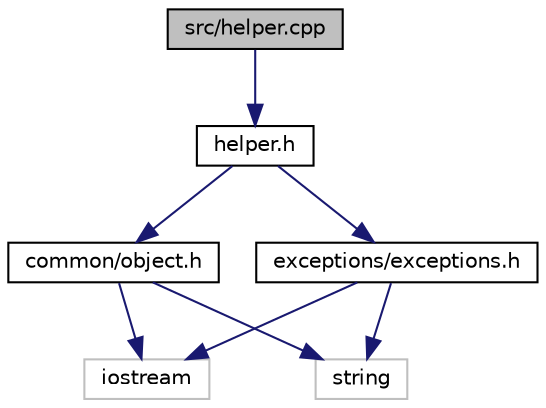 digraph "src/helper.cpp"
{
 // LATEX_PDF_SIZE
  edge [fontname="Helvetica",fontsize="10",labelfontname="Helvetica",labelfontsize="10"];
  node [fontname="Helvetica",fontsize="10",shape=record];
  Node1 [label="src/helper.cpp",height=0.2,width=0.4,color="black", fillcolor="grey75", style="filled", fontcolor="black",tooltip=" "];
  Node1 -> Node2 [color="midnightblue",fontsize="10",style="solid",fontname="Helvetica"];
  Node2 [label="helper.h",height=0.2,width=0.4,color="black", fillcolor="white", style="filled",URL="$helper_8h.html",tooltip="Вспомогательные функции для работы с аргументами и проверкой IP."];
  Node2 -> Node3 [color="midnightblue",fontsize="10",style="solid",fontname="Helvetica"];
  Node3 [label="common/object.h",height=0.2,width=0.4,color="black", fillcolor="white", style="filled",URL="$object_8h.html",tooltip="Общие структуры данных и константы для работы чата"];
  Node3 -> Node4 [color="midnightblue",fontsize="10",style="solid",fontname="Helvetica"];
  Node4 [label="iostream",height=0.2,width=0.4,color="grey75", fillcolor="white", style="filled",tooltip=" "];
  Node3 -> Node5 [color="midnightblue",fontsize="10",style="solid",fontname="Helvetica"];
  Node5 [label="string",height=0.2,width=0.4,color="grey75", fillcolor="white", style="filled",tooltip=" "];
  Node2 -> Node6 [color="midnightblue",fontsize="10",style="solid",fontname="Helvetica"];
  Node6 [label="exceptions/exceptions.h",height=0.2,width=0.4,color="black", fillcolor="white", style="filled",URL="$exceptions_8h.html",tooltip="Определения пользовательских классов исключений для обработки ошибок"];
  Node6 -> Node4 [color="midnightblue",fontsize="10",style="solid",fontname="Helvetica"];
  Node6 -> Node5 [color="midnightblue",fontsize="10",style="solid",fontname="Helvetica"];
}
